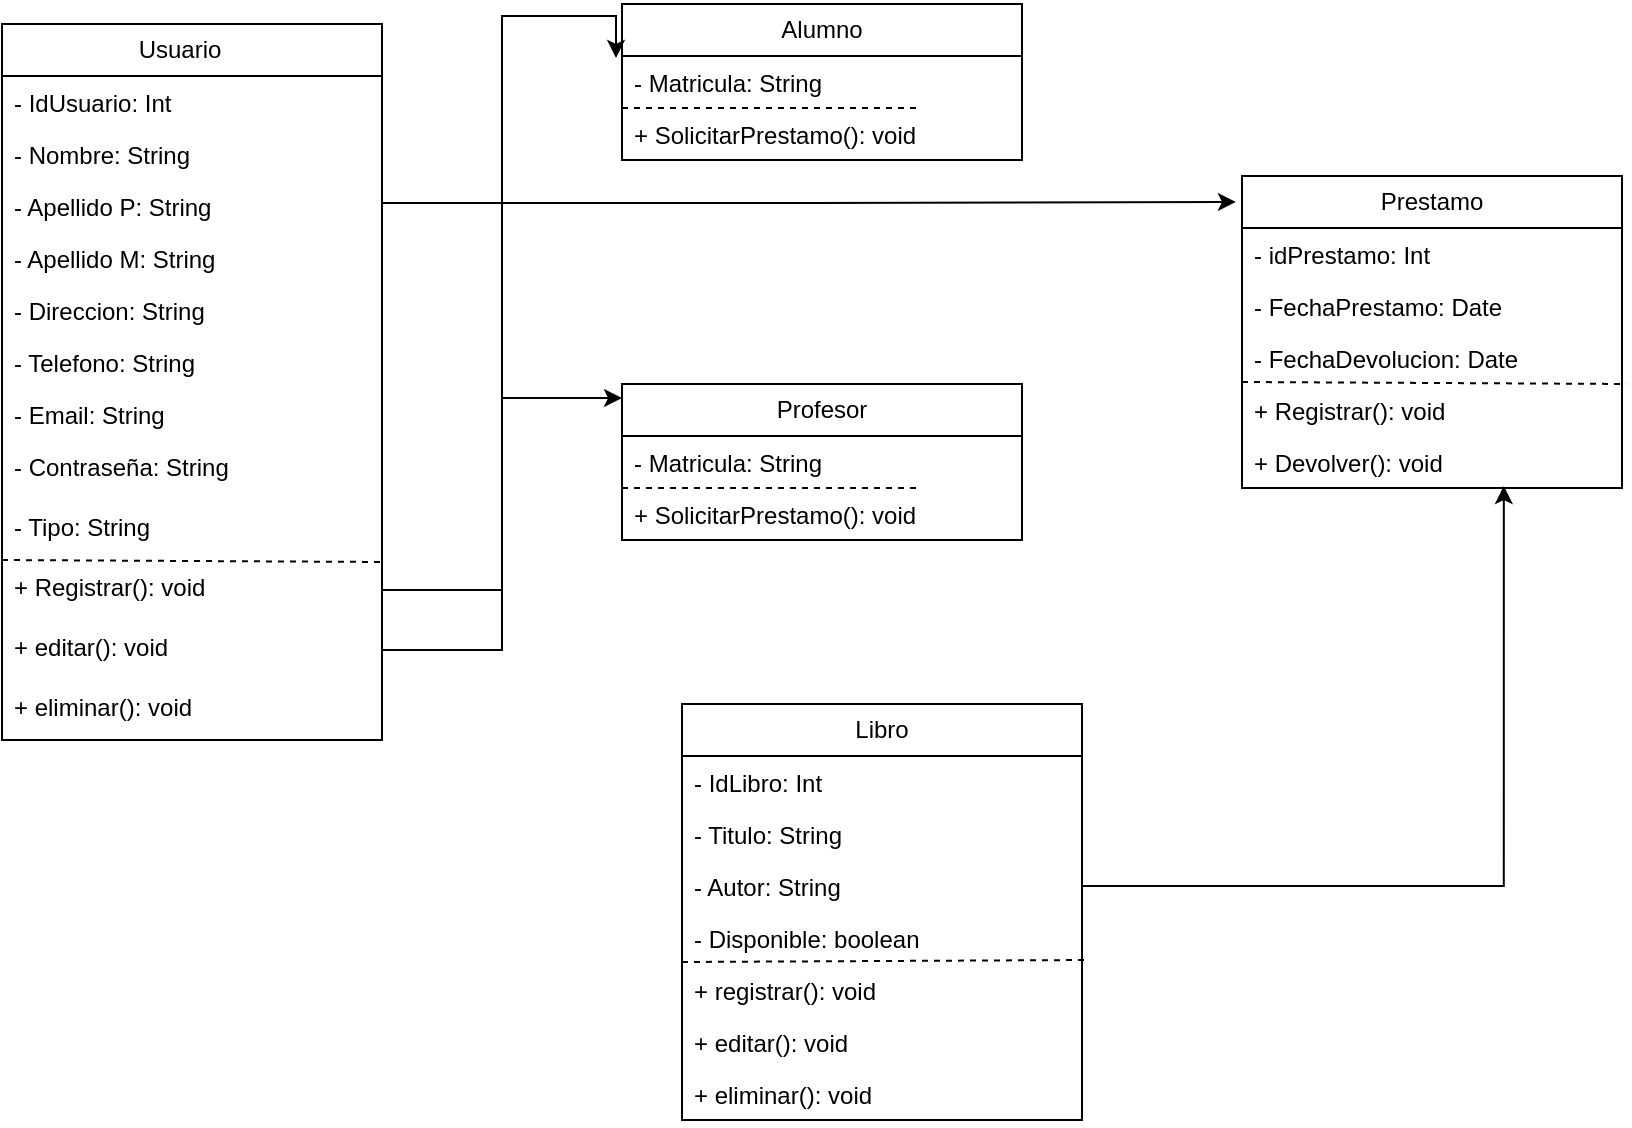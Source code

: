<mxfile version="25.0.3">
  <diagram name="Diagrama de Clases" id="GMcrv2BQGEunCVWocYtt">
    <mxGraphModel dx="999" dy="530" grid="1" gridSize="10" guides="1" tooltips="1" connect="1" arrows="1" fold="1" page="1" pageScale="1" pageWidth="850" pageHeight="1100" math="0" shadow="0">
      <root>
        <mxCell id="0" />
        <mxCell id="1" parent="0" />
        <mxCell id="RHtpvEdr-hTl34zIeXN4-35" value="Usuario&lt;span style=&quot;white-space: pre;&quot;&gt;&#x9;&lt;/span&gt;" style="swimlane;fontStyle=0;childLayout=stackLayout;horizontal=1;startSize=26;fillColor=none;horizontalStack=0;resizeParent=1;resizeParentMax=0;resizeLast=0;collapsible=1;marginBottom=0;whiteSpace=wrap;html=1;" vertex="1" parent="1">
          <mxGeometry x="30" y="100" width="190" height="358" as="geometry">
            <mxRectangle x="20" y="70" width="90" height="30" as="alternateBounds" />
          </mxGeometry>
        </mxCell>
        <mxCell id="RHtpvEdr-hTl34zIeXN4-36" value="- IdUsuario: Int" style="text;strokeColor=none;fillColor=none;align=left;verticalAlign=top;spacingLeft=4;spacingRight=4;overflow=hidden;rotatable=0;points=[[0,0.5],[1,0.5]];portConstraint=eastwest;whiteSpace=wrap;html=1;" vertex="1" parent="RHtpvEdr-hTl34zIeXN4-35">
          <mxGeometry y="26" width="190" height="26" as="geometry" />
        </mxCell>
        <mxCell id="RHtpvEdr-hTl34zIeXN4-37" value="- Nombre: String" style="text;strokeColor=none;fillColor=none;align=left;verticalAlign=top;spacingLeft=4;spacingRight=4;overflow=hidden;rotatable=0;points=[[0,0.5],[1,0.5]];portConstraint=eastwest;whiteSpace=wrap;html=1;" vertex="1" parent="RHtpvEdr-hTl34zIeXN4-35">
          <mxGeometry y="52" width="190" height="26" as="geometry" />
        </mxCell>
        <mxCell id="RHtpvEdr-hTl34zIeXN4-41" value="- Apellido P: String" style="text;strokeColor=none;fillColor=none;align=left;verticalAlign=top;spacingLeft=4;spacingRight=4;overflow=hidden;rotatable=0;points=[[0,0.5],[1,0.5]];portConstraint=eastwest;whiteSpace=wrap;html=1;" vertex="1" parent="RHtpvEdr-hTl34zIeXN4-35">
          <mxGeometry y="78" width="190" height="26" as="geometry" />
        </mxCell>
        <mxCell id="RHtpvEdr-hTl34zIeXN4-42" value="- Apellido M: String" style="text;strokeColor=none;fillColor=none;align=left;verticalAlign=top;spacingLeft=4;spacingRight=4;overflow=hidden;rotatable=0;points=[[0,0.5],[1,0.5]];portConstraint=eastwest;whiteSpace=wrap;html=1;" vertex="1" parent="RHtpvEdr-hTl34zIeXN4-35">
          <mxGeometry y="104" width="190" height="26" as="geometry" />
        </mxCell>
        <mxCell id="RHtpvEdr-hTl34zIeXN4-43" value="- Direccion: String" style="text;strokeColor=none;fillColor=none;align=left;verticalAlign=top;spacingLeft=4;spacingRight=4;overflow=hidden;rotatable=0;points=[[0,0.5],[1,0.5]];portConstraint=eastwest;whiteSpace=wrap;html=1;" vertex="1" parent="RHtpvEdr-hTl34zIeXN4-35">
          <mxGeometry y="130" width="190" height="26" as="geometry" />
        </mxCell>
        <mxCell id="RHtpvEdr-hTl34zIeXN4-44" value="- Telefono: String" style="text;strokeColor=none;fillColor=none;align=left;verticalAlign=top;spacingLeft=4;spacingRight=4;overflow=hidden;rotatable=0;points=[[0,0.5],[1,0.5]];portConstraint=eastwest;whiteSpace=wrap;html=1;" vertex="1" parent="RHtpvEdr-hTl34zIeXN4-35">
          <mxGeometry y="156" width="190" height="26" as="geometry" />
        </mxCell>
        <mxCell id="RHtpvEdr-hTl34zIeXN4-45" value="- Email: String" style="text;strokeColor=none;fillColor=none;align=left;verticalAlign=top;spacingLeft=4;spacingRight=4;overflow=hidden;rotatable=0;points=[[0,0.5],[1,0.5]];portConstraint=eastwest;whiteSpace=wrap;html=1;" vertex="1" parent="RHtpvEdr-hTl34zIeXN4-35">
          <mxGeometry y="182" width="190" height="26" as="geometry" />
        </mxCell>
        <mxCell id="RHtpvEdr-hTl34zIeXN4-38" value="- Contraseña: String&lt;div&gt;&lt;br&gt;&lt;/div&gt;" style="text;strokeColor=none;fillColor=none;align=left;verticalAlign=top;spacingLeft=4;spacingRight=4;overflow=hidden;rotatable=0;points=[[0,0.5],[1,0.5]];portConstraint=eastwest;whiteSpace=wrap;html=1;" vertex="1" parent="RHtpvEdr-hTl34zIeXN4-35">
          <mxGeometry y="208" width="190" height="30" as="geometry" />
        </mxCell>
        <mxCell id="RHtpvEdr-hTl34zIeXN4-40" value="- Tipo: String&lt;div&gt;&lt;br&gt;&lt;/div&gt;" style="text;strokeColor=none;fillColor=none;align=left;verticalAlign=top;spacingLeft=4;spacingRight=4;overflow=hidden;rotatable=0;points=[[0,0.5],[1,0.5]];portConstraint=eastwest;whiteSpace=wrap;html=1;" vertex="1" parent="RHtpvEdr-hTl34zIeXN4-35">
          <mxGeometry y="238" width="190" height="30" as="geometry" />
        </mxCell>
        <mxCell id="RHtpvEdr-hTl34zIeXN4-51" value="" style="endArrow=none;dashed=1;html=1;rounded=0;entryX=1;entryY=0.033;entryDx=0;entryDy=0;entryPerimeter=0;" edge="1" parent="RHtpvEdr-hTl34zIeXN4-35" target="RHtpvEdr-hTl34zIeXN4-50">
          <mxGeometry width="50" height="50" relative="1" as="geometry">
            <mxPoint y="268" as="sourcePoint" />
            <mxPoint x="110" y="268" as="targetPoint" />
          </mxGeometry>
        </mxCell>
        <mxCell id="RHtpvEdr-hTl34zIeXN4-50" value="&lt;div&gt;+ Registrar(): void&lt;br&gt;&lt;/div&gt;&lt;div&gt;&lt;br&gt;&lt;/div&gt;" style="text;strokeColor=none;fillColor=none;align=left;verticalAlign=top;spacingLeft=4;spacingRight=4;overflow=hidden;rotatable=0;points=[[0,0.5],[1,0.5]];portConstraint=eastwest;whiteSpace=wrap;html=1;" vertex="1" parent="RHtpvEdr-hTl34zIeXN4-35">
          <mxGeometry y="268" width="190" height="30" as="geometry" />
        </mxCell>
        <mxCell id="RHtpvEdr-hTl34zIeXN4-52" value="&lt;div&gt;+ editar(): void&lt;br&gt;&lt;/div&gt;&lt;div&gt;&lt;br&gt;&lt;/div&gt;" style="text;strokeColor=none;fillColor=none;align=left;verticalAlign=top;spacingLeft=4;spacingRight=4;overflow=hidden;rotatable=0;points=[[0,0.5],[1,0.5]];portConstraint=eastwest;whiteSpace=wrap;html=1;" vertex="1" parent="RHtpvEdr-hTl34zIeXN4-35">
          <mxGeometry y="298" width="190" height="30" as="geometry" />
        </mxCell>
        <mxCell id="RHtpvEdr-hTl34zIeXN4-53" value="&lt;div&gt;+ eliminar(): void&lt;br&gt;&lt;/div&gt;&lt;div&gt;&lt;br&gt;&lt;/div&gt;" style="text;strokeColor=none;fillColor=none;align=left;verticalAlign=top;spacingLeft=4;spacingRight=4;overflow=hidden;rotatable=0;points=[[0,0.5],[1,0.5]];portConstraint=eastwest;whiteSpace=wrap;html=1;" vertex="1" parent="RHtpvEdr-hTl34zIeXN4-35">
          <mxGeometry y="328" width="190" height="30" as="geometry" />
        </mxCell>
        <mxCell id="RHtpvEdr-hTl34zIeXN4-46" value="Alumno" style="swimlane;fontStyle=0;childLayout=stackLayout;horizontal=1;startSize=26;fillColor=none;horizontalStack=0;resizeParent=1;resizeParentMax=0;resizeLast=0;collapsible=1;marginBottom=0;whiteSpace=wrap;html=1;" vertex="1" parent="1">
          <mxGeometry x="340" y="90" width="200" height="78" as="geometry" />
        </mxCell>
        <mxCell id="RHtpvEdr-hTl34zIeXN4-47" value="- Matricula: String" style="text;strokeColor=none;fillColor=none;align=left;verticalAlign=top;spacingLeft=4;spacingRight=4;overflow=hidden;rotatable=0;points=[[0,0.5],[1,0.5]];portConstraint=eastwest;whiteSpace=wrap;html=1;" vertex="1" parent="RHtpvEdr-hTl34zIeXN4-46">
          <mxGeometry y="26" width="200" height="26" as="geometry" />
        </mxCell>
        <mxCell id="RHtpvEdr-hTl34zIeXN4-54" value="" style="endArrow=none;dashed=1;html=1;rounded=0;" edge="1" parent="RHtpvEdr-hTl34zIeXN4-46">
          <mxGeometry width="50" height="50" relative="1" as="geometry">
            <mxPoint y="52" as="sourcePoint" />
            <mxPoint x="150" y="52" as="targetPoint" />
          </mxGeometry>
        </mxCell>
        <mxCell id="RHtpvEdr-hTl34zIeXN4-48" value="+ SolicitarPrestamo(): void" style="text;strokeColor=none;fillColor=none;align=left;verticalAlign=top;spacingLeft=4;spacingRight=4;overflow=hidden;rotatable=0;points=[[0,0.5],[1,0.5]];portConstraint=eastwest;whiteSpace=wrap;html=1;" vertex="1" parent="RHtpvEdr-hTl34zIeXN4-46">
          <mxGeometry y="52" width="200" height="26" as="geometry" />
        </mxCell>
        <mxCell id="RHtpvEdr-hTl34zIeXN4-55" value="Profesor" style="swimlane;fontStyle=0;childLayout=stackLayout;horizontal=1;startSize=26;fillColor=none;horizontalStack=0;resizeParent=1;resizeParentMax=0;resizeLast=0;collapsible=1;marginBottom=0;whiteSpace=wrap;html=1;" vertex="1" parent="1">
          <mxGeometry x="340" y="280" width="200" height="78" as="geometry" />
        </mxCell>
        <mxCell id="RHtpvEdr-hTl34zIeXN4-56" value="- Matricula: String" style="text;strokeColor=none;fillColor=none;align=left;verticalAlign=top;spacingLeft=4;spacingRight=4;overflow=hidden;rotatable=0;points=[[0,0.5],[1,0.5]];portConstraint=eastwest;whiteSpace=wrap;html=1;" vertex="1" parent="RHtpvEdr-hTl34zIeXN4-55">
          <mxGeometry y="26" width="200" height="26" as="geometry" />
        </mxCell>
        <mxCell id="RHtpvEdr-hTl34zIeXN4-57" value="" style="endArrow=none;dashed=1;html=1;rounded=0;" edge="1" parent="RHtpvEdr-hTl34zIeXN4-55">
          <mxGeometry width="50" height="50" relative="1" as="geometry">
            <mxPoint y="52" as="sourcePoint" />
            <mxPoint x="150" y="52" as="targetPoint" />
          </mxGeometry>
        </mxCell>
        <mxCell id="RHtpvEdr-hTl34zIeXN4-58" value="+ SolicitarPrestamo(): void" style="text;strokeColor=none;fillColor=none;align=left;verticalAlign=top;spacingLeft=4;spacingRight=4;overflow=hidden;rotatable=0;points=[[0,0.5],[1,0.5]];portConstraint=eastwest;whiteSpace=wrap;html=1;" vertex="1" parent="RHtpvEdr-hTl34zIeXN4-55">
          <mxGeometry y="52" width="200" height="26" as="geometry" />
        </mxCell>
        <mxCell id="RHtpvEdr-hTl34zIeXN4-59" value="Prestamo" style="swimlane;fontStyle=0;childLayout=stackLayout;horizontal=1;startSize=26;fillColor=none;horizontalStack=0;resizeParent=1;resizeParentMax=0;resizeLast=0;collapsible=1;marginBottom=0;whiteSpace=wrap;html=1;" vertex="1" parent="1">
          <mxGeometry x="650" y="176" width="190" height="156" as="geometry" />
        </mxCell>
        <mxCell id="RHtpvEdr-hTl34zIeXN4-60" value="- idPrestamo: Int " style="text;strokeColor=none;fillColor=none;align=left;verticalAlign=top;spacingLeft=4;spacingRight=4;overflow=hidden;rotatable=0;points=[[0,0.5],[1,0.5]];portConstraint=eastwest;whiteSpace=wrap;html=1;" vertex="1" parent="RHtpvEdr-hTl34zIeXN4-59">
          <mxGeometry y="26" width="190" height="26" as="geometry" />
        </mxCell>
        <mxCell id="RHtpvEdr-hTl34zIeXN4-61" value="- FechaPrestamo: Date" style="text;strokeColor=none;fillColor=none;align=left;verticalAlign=top;spacingLeft=4;spacingRight=4;overflow=hidden;rotatable=0;points=[[0,0.5],[1,0.5]];portConstraint=eastwest;whiteSpace=wrap;html=1;" vertex="1" parent="RHtpvEdr-hTl34zIeXN4-59">
          <mxGeometry y="52" width="190" height="26" as="geometry" />
        </mxCell>
        <mxCell id="RHtpvEdr-hTl34zIeXN4-62" value="- FechaDevolucion: Date" style="text;strokeColor=none;fillColor=none;align=left;verticalAlign=top;spacingLeft=4;spacingRight=4;overflow=hidden;rotatable=0;points=[[0,0.5],[1,0.5]];portConstraint=eastwest;whiteSpace=wrap;html=1;" vertex="1" parent="RHtpvEdr-hTl34zIeXN4-59">
          <mxGeometry y="78" width="190" height="26" as="geometry" />
        </mxCell>
        <mxCell id="RHtpvEdr-hTl34zIeXN4-64" value="" style="endArrow=none;dashed=1;html=1;rounded=0;entryX=1.011;entryY=1;entryDx=0;entryDy=0;entryPerimeter=0;" edge="1" parent="RHtpvEdr-hTl34zIeXN4-59" target="RHtpvEdr-hTl34zIeXN4-62">
          <mxGeometry width="50" height="50" relative="1" as="geometry">
            <mxPoint y="103" as="sourcePoint" />
            <mxPoint x="120" y="103" as="targetPoint" />
          </mxGeometry>
        </mxCell>
        <mxCell id="RHtpvEdr-hTl34zIeXN4-63" value="+ Registrar(): void" style="text;strokeColor=none;fillColor=none;align=left;verticalAlign=top;spacingLeft=4;spacingRight=4;overflow=hidden;rotatable=0;points=[[0,0.5],[1,0.5]];portConstraint=eastwest;whiteSpace=wrap;html=1;" vertex="1" parent="RHtpvEdr-hTl34zIeXN4-59">
          <mxGeometry y="104" width="190" height="26" as="geometry" />
        </mxCell>
        <mxCell id="RHtpvEdr-hTl34zIeXN4-65" value="+ Devolver(): void" style="text;strokeColor=none;fillColor=none;align=left;verticalAlign=top;spacingLeft=4;spacingRight=4;overflow=hidden;rotatable=0;points=[[0,0.5],[1,0.5]];portConstraint=eastwest;whiteSpace=wrap;html=1;" vertex="1" parent="RHtpvEdr-hTl34zIeXN4-59">
          <mxGeometry y="130" width="190" height="26" as="geometry" />
        </mxCell>
        <mxCell id="RHtpvEdr-hTl34zIeXN4-66" value="Libro" style="swimlane;fontStyle=0;childLayout=stackLayout;horizontal=1;startSize=26;fillColor=none;horizontalStack=0;resizeParent=1;resizeParentMax=0;resizeLast=0;collapsible=1;marginBottom=0;whiteSpace=wrap;html=1;" vertex="1" parent="1">
          <mxGeometry x="370" y="440" width="200" height="208" as="geometry" />
        </mxCell>
        <mxCell id="RHtpvEdr-hTl34zIeXN4-67" value="- IdLibro: Int" style="text;strokeColor=none;fillColor=none;align=left;verticalAlign=top;spacingLeft=4;spacingRight=4;overflow=hidden;rotatable=0;points=[[0,0.5],[1,0.5]];portConstraint=eastwest;whiteSpace=wrap;html=1;" vertex="1" parent="RHtpvEdr-hTl34zIeXN4-66">
          <mxGeometry y="26" width="200" height="26" as="geometry" />
        </mxCell>
        <mxCell id="RHtpvEdr-hTl34zIeXN4-68" value="- Titulo: String" style="text;strokeColor=none;fillColor=none;align=left;verticalAlign=top;spacingLeft=4;spacingRight=4;overflow=hidden;rotatable=0;points=[[0,0.5],[1,0.5]];portConstraint=eastwest;whiteSpace=wrap;html=1;" vertex="1" parent="RHtpvEdr-hTl34zIeXN4-66">
          <mxGeometry y="52" width="200" height="26" as="geometry" />
        </mxCell>
        <mxCell id="RHtpvEdr-hTl34zIeXN4-69" value="- Autor: String" style="text;strokeColor=none;fillColor=none;align=left;verticalAlign=top;spacingLeft=4;spacingRight=4;overflow=hidden;rotatable=0;points=[[0,0.5],[1,0.5]];portConstraint=eastwest;whiteSpace=wrap;html=1;" vertex="1" parent="RHtpvEdr-hTl34zIeXN4-66">
          <mxGeometry y="78" width="200" height="26" as="geometry" />
        </mxCell>
        <mxCell id="RHtpvEdr-hTl34zIeXN4-70" value="- Disponible: boolean" style="text;strokeColor=none;fillColor=none;align=left;verticalAlign=top;spacingLeft=4;spacingRight=4;overflow=hidden;rotatable=0;points=[[0,0.5],[1,0.5]];portConstraint=eastwest;whiteSpace=wrap;html=1;" vertex="1" parent="RHtpvEdr-hTl34zIeXN4-66">
          <mxGeometry y="104" width="200" height="26" as="geometry" />
        </mxCell>
        <mxCell id="RHtpvEdr-hTl34zIeXN4-72" value="" style="endArrow=none;dashed=1;html=1;rounded=0;entryX=1.01;entryY=-0.077;entryDx=0;entryDy=0;entryPerimeter=0;" edge="1" parent="RHtpvEdr-hTl34zIeXN4-66" target="RHtpvEdr-hTl34zIeXN4-71">
          <mxGeometry width="50" height="50" relative="1" as="geometry">
            <mxPoint y="129" as="sourcePoint" />
            <mxPoint x="120" y="129" as="targetPoint" />
          </mxGeometry>
        </mxCell>
        <mxCell id="RHtpvEdr-hTl34zIeXN4-71" value="+ registrar(): void" style="text;strokeColor=none;fillColor=none;align=left;verticalAlign=top;spacingLeft=4;spacingRight=4;overflow=hidden;rotatable=0;points=[[0,0.5],[1,0.5]];portConstraint=eastwest;whiteSpace=wrap;html=1;" vertex="1" parent="RHtpvEdr-hTl34zIeXN4-66">
          <mxGeometry y="130" width="200" height="26" as="geometry" />
        </mxCell>
        <mxCell id="RHtpvEdr-hTl34zIeXN4-73" value="+ editar(): void" style="text;strokeColor=none;fillColor=none;align=left;verticalAlign=top;spacingLeft=4;spacingRight=4;overflow=hidden;rotatable=0;points=[[0,0.5],[1,0.5]];portConstraint=eastwest;whiteSpace=wrap;html=1;" vertex="1" parent="RHtpvEdr-hTl34zIeXN4-66">
          <mxGeometry y="156" width="200" height="26" as="geometry" />
        </mxCell>
        <mxCell id="RHtpvEdr-hTl34zIeXN4-74" value="+ eliminar(): void" style="text;strokeColor=none;fillColor=none;align=left;verticalAlign=top;spacingLeft=4;spacingRight=4;overflow=hidden;rotatable=0;points=[[0,0.5],[1,0.5]];portConstraint=eastwest;whiteSpace=wrap;html=1;" vertex="1" parent="RHtpvEdr-hTl34zIeXN4-66">
          <mxGeometry y="182" width="200" height="26" as="geometry" />
        </mxCell>
        <mxCell id="RHtpvEdr-hTl34zIeXN4-75" style="edgeStyle=orthogonalEdgeStyle;rounded=0;orthogonalLoop=1;jettySize=auto;html=1;exitX=1;exitY=0.5;exitDx=0;exitDy=0;entryX=-0.015;entryY=0.038;entryDx=0;entryDy=0;entryPerimeter=0;" edge="1" parent="1" source="RHtpvEdr-hTl34zIeXN4-50" target="RHtpvEdr-hTl34zIeXN4-47">
          <mxGeometry relative="1" as="geometry" />
        </mxCell>
        <mxCell id="RHtpvEdr-hTl34zIeXN4-76" style="edgeStyle=orthogonalEdgeStyle;rounded=0;orthogonalLoop=1;jettySize=auto;html=1;exitX=1;exitY=0.5;exitDx=0;exitDy=0;entryX=0;entryY=0.09;entryDx=0;entryDy=0;entryPerimeter=0;" edge="1" parent="1" source="RHtpvEdr-hTl34zIeXN4-52" target="RHtpvEdr-hTl34zIeXN4-55">
          <mxGeometry relative="1" as="geometry" />
        </mxCell>
        <mxCell id="RHtpvEdr-hTl34zIeXN4-77" style="edgeStyle=orthogonalEdgeStyle;rounded=0;orthogonalLoop=1;jettySize=auto;html=1;exitX=1;exitY=0.25;exitDx=0;exitDy=0;entryX=-0.016;entryY=0.083;entryDx=0;entryDy=0;entryPerimeter=0;" edge="1" parent="1" source="RHtpvEdr-hTl34zIeXN4-35" target="RHtpvEdr-hTl34zIeXN4-59">
          <mxGeometry relative="1" as="geometry" />
        </mxCell>
        <mxCell id="RHtpvEdr-hTl34zIeXN4-78" style="edgeStyle=orthogonalEdgeStyle;rounded=0;orthogonalLoop=1;jettySize=auto;html=1;exitX=1;exitY=0.5;exitDx=0;exitDy=0;entryX=0.689;entryY=0.962;entryDx=0;entryDy=0;entryPerimeter=0;" edge="1" parent="1" source="RHtpvEdr-hTl34zIeXN4-69" target="RHtpvEdr-hTl34zIeXN4-65">
          <mxGeometry relative="1" as="geometry" />
        </mxCell>
      </root>
    </mxGraphModel>
  </diagram>
</mxfile>
